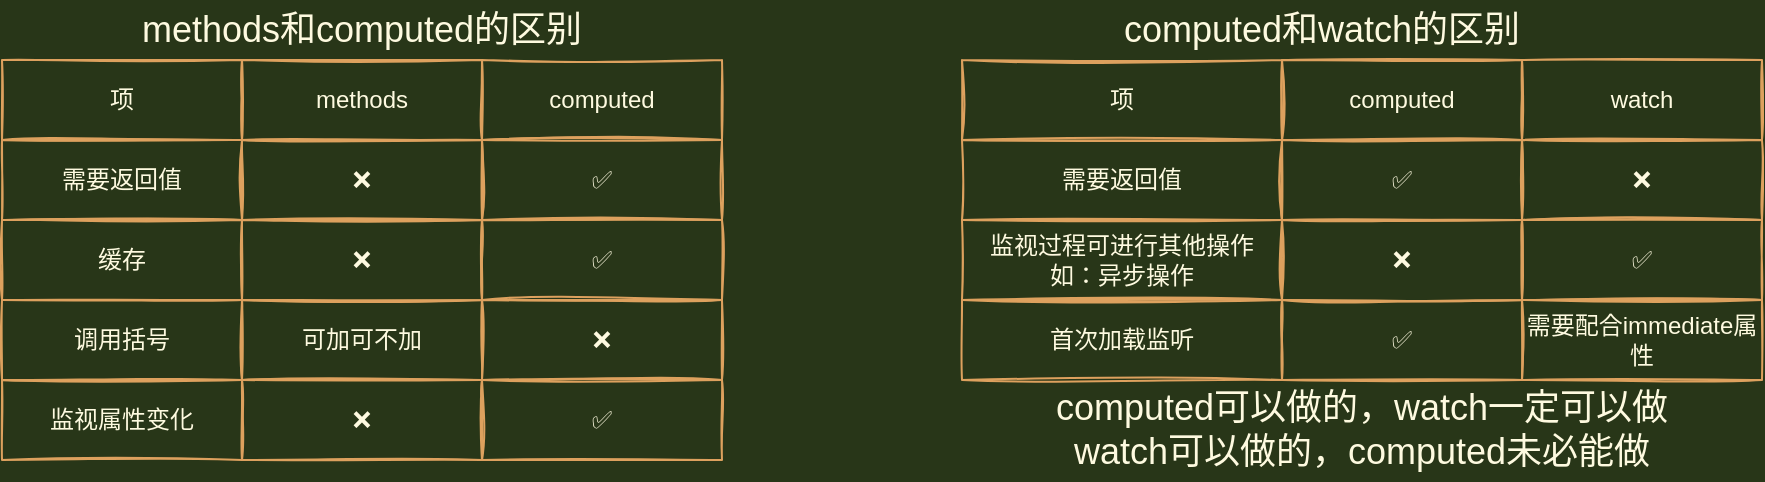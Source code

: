 <mxfile version="18.0.1" type="device"><diagram id="5kNm7z1UHq3ddE9e6vNx" name="第 1 页"><mxGraphModel dx="1092" dy="713" grid="1" gridSize="10" guides="1" tooltips="1" connect="1" arrows="1" fold="1" page="1" pageScale="1" pageWidth="1600" pageHeight="900" background="#283618" math="0" shadow="0"><root><mxCell id="0"/><mxCell id="1" parent="0"/><mxCell id="-vqPpdvWKj-W_v7qEJ7x-1" value="methods" style="rounded=0;whiteSpace=wrap;html=1;sketch=1;fontColor=#FEFAE0;strokeColor=#DDA15E;fillColor=none;" parent="1" vertex="1"><mxGeometry x="280" y="320" width="120" height="40" as="geometry"/></mxCell><mxCell id="-vqPpdvWKj-W_v7qEJ7x-2" value="computed" style="rounded=0;whiteSpace=wrap;html=1;sketch=1;fontColor=#FEFAE0;strokeColor=#DDA15E;fillColor=none;" parent="1" vertex="1"><mxGeometry x="400" y="320" width="120" height="40" as="geometry"/></mxCell><mxCell id="-vqPpdvWKj-W_v7qEJ7x-3" value="需要返回值" style="rounded=0;whiteSpace=wrap;html=1;sketch=1;fontColor=#FEFAE0;strokeColor=#DDA15E;fillColor=none;" parent="1" vertex="1"><mxGeometry x="160" y="360" width="120" height="40" as="geometry"/></mxCell><mxCell id="-vqPpdvWKj-W_v7qEJ7x-4" value="❌" style="rounded=0;whiteSpace=wrap;html=1;sketch=1;fontColor=#FEFAE0;strokeColor=#DDA15E;fillColor=none;" parent="1" vertex="1"><mxGeometry x="280" y="360" width="120" height="40" as="geometry"/></mxCell><mxCell id="-vqPpdvWKj-W_v7qEJ7x-5" value="✅" style="rounded=0;whiteSpace=wrap;html=1;sketch=1;fontColor=#FEFAE0;strokeColor=#DDA15E;fillColor=none;" parent="1" vertex="1"><mxGeometry x="400" y="360" width="120" height="40" as="geometry"/></mxCell><mxCell id="-vqPpdvWKj-W_v7qEJ7x-6" value="项" style="rounded=0;whiteSpace=wrap;html=1;sketch=1;fontColor=#FEFAE0;strokeColor=#DDA15E;fillColor=none;" parent="1" vertex="1"><mxGeometry x="160" y="320" width="120" height="40" as="geometry"/></mxCell><mxCell id="-vqPpdvWKj-W_v7qEJ7x-7" value="缓存" style="rounded=0;whiteSpace=wrap;html=1;sketch=1;fontColor=#FEFAE0;strokeColor=#DDA15E;fillColor=none;" parent="1" vertex="1"><mxGeometry x="160" y="400" width="120" height="40" as="geometry"/></mxCell><mxCell id="-vqPpdvWKj-W_v7qEJ7x-11" value="调用括号" style="rounded=0;whiteSpace=wrap;html=1;sketch=1;fontColor=#FEFAE0;strokeColor=#DDA15E;fillColor=none;" parent="1" vertex="1"><mxGeometry x="160" y="440" width="120" height="40" as="geometry"/></mxCell><mxCell id="-vqPpdvWKj-W_v7qEJ7x-12" value="可加可不加" style="rounded=0;whiteSpace=wrap;html=1;sketch=1;fontColor=#FEFAE0;strokeColor=#DDA15E;fillColor=none;" parent="1" vertex="1"><mxGeometry x="280" y="440" width="120" height="40" as="geometry"/></mxCell><mxCell id="-vqPpdvWKj-W_v7qEJ7x-13" value="❌" style="rounded=0;whiteSpace=wrap;html=1;sketch=1;fontColor=#FEFAE0;strokeColor=#DDA15E;fillColor=none;" parent="1" vertex="1"><mxGeometry x="400" y="440" width="120" height="40" as="geometry"/></mxCell><mxCell id="-vqPpdvWKj-W_v7qEJ7x-14" value="监视属性变化" style="rounded=0;whiteSpace=wrap;html=1;sketch=1;fontColor=#FEFAE0;strokeColor=#DDA15E;fillColor=none;" parent="1" vertex="1"><mxGeometry x="160" y="480" width="120" height="40" as="geometry"/></mxCell><mxCell id="-vqPpdvWKj-W_v7qEJ7x-17" value="❌" style="rounded=0;whiteSpace=wrap;html=1;sketch=1;fontColor=#FEFAE0;strokeColor=#DDA15E;fillColor=none;" parent="1" vertex="1"><mxGeometry x="280" y="480" width="120" height="40" as="geometry"/></mxCell><mxCell id="-vqPpdvWKj-W_v7qEJ7x-18" value="✅" style="rounded=0;whiteSpace=wrap;html=1;sketch=1;fontColor=#FEFAE0;strokeColor=#DDA15E;fillColor=none;" parent="1" vertex="1"><mxGeometry x="400" y="480" width="120" height="40" as="geometry"/></mxCell><mxCell id="-vqPpdvWKj-W_v7qEJ7x-19" value="❌" style="rounded=0;whiteSpace=wrap;html=1;sketch=1;fontColor=#FEFAE0;strokeColor=#DDA15E;fillColor=none;" parent="1" vertex="1"><mxGeometry x="280" y="400" width="120" height="40" as="geometry"/></mxCell><mxCell id="-vqPpdvWKj-W_v7qEJ7x-20" value="✅" style="rounded=0;whiteSpace=wrap;html=1;sketch=1;fontColor=#FEFAE0;strokeColor=#DDA15E;fillColor=none;" parent="1" vertex="1"><mxGeometry x="400" y="400" width="120" height="40" as="geometry"/></mxCell><mxCell id="-vqPpdvWKj-W_v7qEJ7x-25" value="computed" style="rounded=0;whiteSpace=wrap;html=1;sketch=1;fontColor=#FEFAE0;strokeColor=#DDA15E;fillColor=none;" parent="1" vertex="1"><mxGeometry x="800" y="320" width="120" height="40" as="geometry"/></mxCell><mxCell id="-vqPpdvWKj-W_v7qEJ7x-26" value="watch" style="rounded=0;whiteSpace=wrap;html=1;sketch=1;fontColor=#FEFAE0;strokeColor=#DDA15E;fillColor=none;" parent="1" vertex="1"><mxGeometry x="920" y="320" width="120" height="40" as="geometry"/></mxCell><mxCell id="-vqPpdvWKj-W_v7qEJ7x-27" value="需要返回值" style="rounded=0;whiteSpace=wrap;html=1;sketch=1;fontColor=#FEFAE0;strokeColor=#DDA15E;fillColor=none;" parent="1" vertex="1"><mxGeometry x="640" y="360" width="160" height="40" as="geometry"/></mxCell><mxCell id="-vqPpdvWKj-W_v7qEJ7x-30" value="项" style="rounded=0;whiteSpace=wrap;html=1;sketch=1;fontColor=#FEFAE0;strokeColor=#DDA15E;fillColor=none;" parent="1" vertex="1"><mxGeometry x="640" y="320" width="160" height="40" as="geometry"/></mxCell><mxCell id="-vqPpdvWKj-W_v7qEJ7x-31" value="监视过程可进行其他操作&lt;br&gt;如：异步操作" style="rounded=0;whiteSpace=wrap;html=1;sketch=1;fontColor=#FEFAE0;strokeColor=#DDA15E;fillColor=none;" parent="1" vertex="1"><mxGeometry x="640" y="400" width="160" height="40" as="geometry"/></mxCell><mxCell id="-vqPpdvWKj-W_v7qEJ7x-32" value="首次加载监听" style="rounded=0;whiteSpace=wrap;html=1;sketch=1;fontColor=#FEFAE0;strokeColor=#DDA15E;fillColor=none;" parent="1" vertex="1"><mxGeometry x="640" y="440" width="160" height="40" as="geometry"/></mxCell><mxCell id="-vqPpdvWKj-W_v7qEJ7x-33" value="✅" style="rounded=0;whiteSpace=wrap;html=1;sketch=1;fontColor=#FEFAE0;strokeColor=#DDA15E;fillColor=none;" parent="1" vertex="1"><mxGeometry x="800" y="440" width="120" height="40" as="geometry"/></mxCell><mxCell id="-vqPpdvWKj-W_v7qEJ7x-34" value="需要配合immediate属性" style="rounded=0;whiteSpace=wrap;html=1;sketch=1;fontColor=#FEFAE0;strokeColor=#DDA15E;fillColor=none;" parent="1" vertex="1"><mxGeometry x="920" y="440" width="120" height="40" as="geometry"/></mxCell><mxCell id="-vqPpdvWKj-W_v7qEJ7x-38" value="❌" style="rounded=0;whiteSpace=wrap;html=1;sketch=1;fontColor=#FEFAE0;strokeColor=#DDA15E;fillColor=none;" parent="1" vertex="1"><mxGeometry x="800" y="400" width="120" height="40" as="geometry"/></mxCell><mxCell id="-vqPpdvWKj-W_v7qEJ7x-39" value="✅" style="rounded=0;whiteSpace=wrap;html=1;sketch=1;fontColor=#FEFAE0;strokeColor=#DDA15E;fillColor=none;" parent="1" vertex="1"><mxGeometry x="920" y="400" width="120" height="40" as="geometry"/></mxCell><mxCell id="-vqPpdvWKj-W_v7qEJ7x-40" value="&lt;font style=&quot;font-size: 18px;&quot;&gt;methods和computed的区别&lt;/font&gt;" style="text;html=1;strokeColor=none;fillColor=none;align=center;verticalAlign=middle;whiteSpace=wrap;rounded=0;sketch=1;fontColor=#FEFAE0;" parent="1" vertex="1"><mxGeometry x="200" y="290" width="280" height="30" as="geometry"/></mxCell><mxCell id="-vqPpdvWKj-W_v7qEJ7x-41" value="&lt;font style=&quot;font-size: 18px;&quot;&gt;computed和watch的区别&lt;/font&gt;" style="text;html=1;strokeColor=none;fillColor=none;align=center;verticalAlign=middle;whiteSpace=wrap;rounded=0;sketch=1;fontColor=#FEFAE0;" parent="1" vertex="1"><mxGeometry x="680" y="290" width="280" height="30" as="geometry"/></mxCell><mxCell id="-vqPpdvWKj-W_v7qEJ7x-43" value="❌" style="rounded=0;whiteSpace=wrap;html=1;sketch=1;fontColor=#FEFAE0;strokeColor=#DDA15E;fillColor=none;" parent="1" vertex="1"><mxGeometry x="920" y="360" width="120" height="40" as="geometry"/></mxCell><mxCell id="-vqPpdvWKj-W_v7qEJ7x-44" value="✅" style="rounded=0;whiteSpace=wrap;html=1;sketch=1;fontColor=#FEFAE0;strokeColor=#DDA15E;fillColor=none;" parent="1" vertex="1"><mxGeometry x="800" y="360" width="120" height="40" as="geometry"/></mxCell><mxCell id="-vqPpdvWKj-W_v7qEJ7x-45" value="&lt;font style=&quot;font-size: 18px;&quot;&gt;computed可以做的，watch一定可以做&lt;br&gt;watch可以做的，computed未必能做&lt;br&gt;&lt;/font&gt;" style="text;html=1;strokeColor=none;fillColor=none;align=center;verticalAlign=middle;whiteSpace=wrap;rounded=0;sketch=1;fontColor=#FEFAE0;" parent="1" vertex="1"><mxGeometry x="660" y="480" width="360" height="50" as="geometry"/></mxCell></root></mxGraphModel></diagram></mxfile>